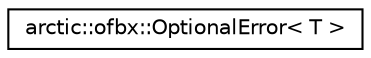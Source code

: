 digraph "Graphical Class Hierarchy"
{
 // LATEX_PDF_SIZE
  edge [fontname="Helvetica",fontsize="10",labelfontname="Helvetica",labelfontsize="10"];
  node [fontname="Helvetica",fontsize="10",shape=record];
  rankdir="LR";
  Node0 [label="arctic::ofbx::OptionalError\< T \>",height=0.2,width=0.4,color="black", fillcolor="white", style="filled",URL="$structarctic_1_1ofbx_1_1_optional_error.html",tooltip=" "];
}
